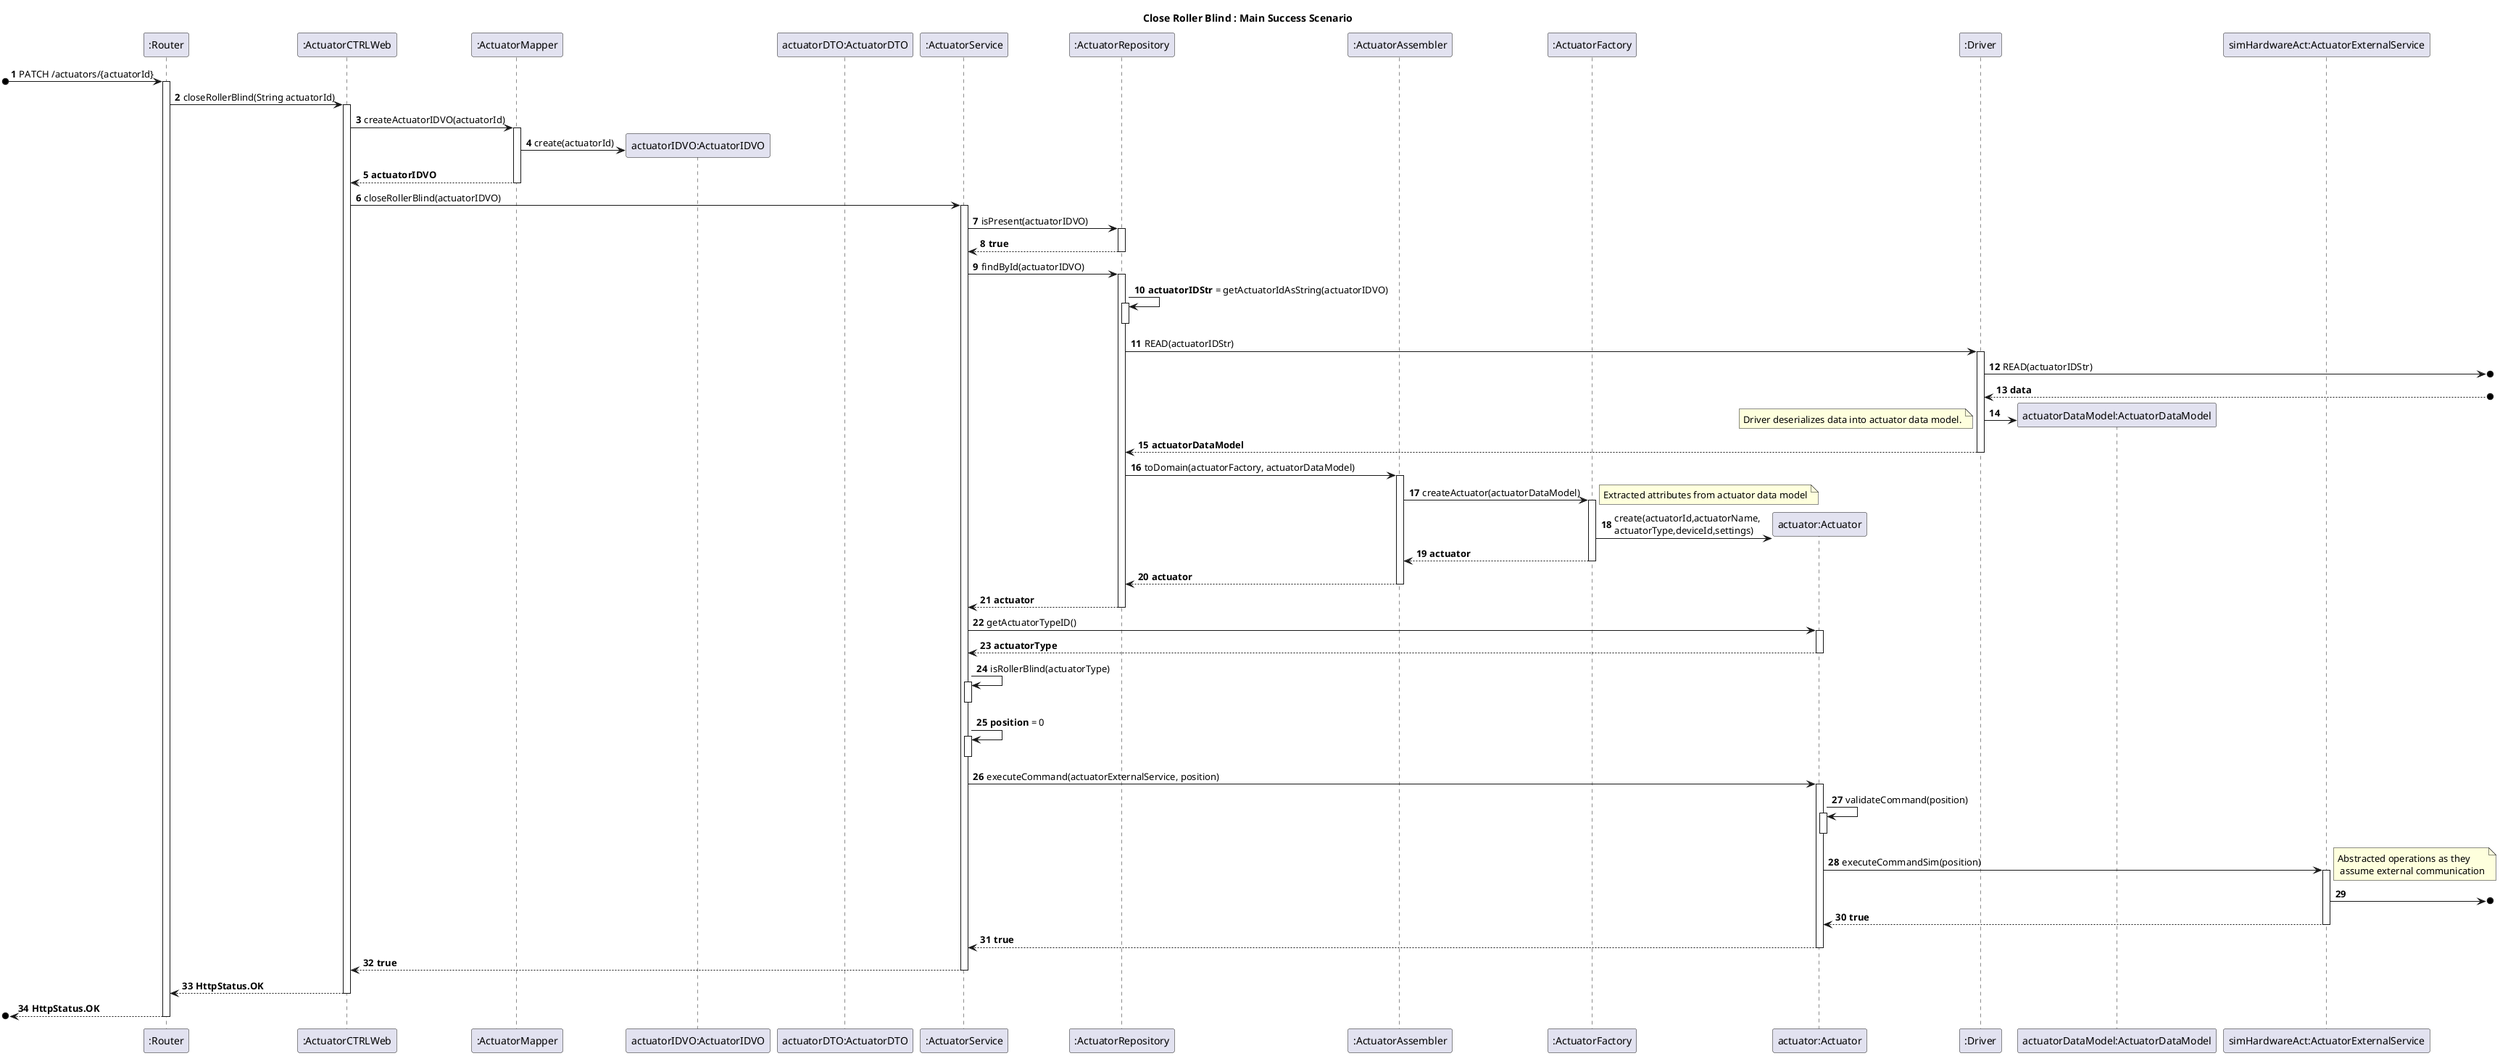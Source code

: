 @startuml

title Close Roller Blind : Main Success Scenario
autonumber

participant ":Router" as R
participant ":ActuatorCTRLWeb" as ACW
participant ":ActuatorMapper" as AM
participant "actuatorIDVO:ActuatorIDVO" as AID
participant "actuatorDTO:ActuatorDTO" as AD
participant ":ActuatorService" as AS
participant ":ActuatorRepository" as AR
participant ":ActuatorAssembler" as AA
participant ":ActuatorFactory" as AF
participant "actuator:Actuator" as A
participant ":Driver" as D
participant "actuatorDataModel:ActuatorDataModel" as ADT
participant "simHardwareAct:ActuatorExternalService" as AES

[o-> R : PATCH /actuators/{actuatorId}
activate R

R -> ACW : closeRollerBlind(String actuatorId)
activate ACW

ACW -> AM : createActuatorIDVO(actuatorId)
activate AM

AM -> AID** : create(actuatorId)

AM --> ACW : **actuatorIDVO**
deactivate AM

ACW -> AS : closeRollerBlind(actuatorIDVO)
activate AS

AS -> AR : isPresent(actuatorIDVO)
activate AR

AR --> AS : **true**
deactivate AR

AS -> AR : findById(actuatorIDVO)
activate AR

AR -> AR : **actuatorIDStr** = getActuatorIdAsString(actuatorIDVO)
activate AR
deactivate AR

AR -> D : READ(actuatorIDStr)
activate D

D ->o] : READ(actuatorIDStr)

D <--o] : **data**
D -> ADT** :

note left : Driver deserializes data into actuator data model.

D --> AR : **actuatorDataModel**
deactivate D

AR -> AA : toDomain(actuatorFactory, actuatorDataModel)
activate AA


AA -> AF : createActuator(actuatorDataModel)
activate AF

note right: Extracted attributes from actuator data model
AF -> A** : create(actuatorId,actuatorName,\nactuatorType,deviceId,settings)
AF--> AA : **actuator**
deactivate AF

AA --> AR : **actuator**
deactivate AA

AR --> AS : **actuator**
deactivate AR

AS -> A : getActuatorTypeID()
activate A

A --> AS : **actuatorType**
deactivate A

AS -> AS : isRollerBlind(actuatorType)
activate AS
deactivate AS

AS -> AS : **position** = 0
activate AS
deactivate AS

AS -> A : executeCommand(actuatorExternalService, position)
activate A

A -> A: validateCommand(position)
activate A
deactivate A

A -> AES : executeCommandSim(position)
activate AES

note right: Abstracted operations as they\n assume external communication
AES ->o] :

AES --> A : **true**
deactivate AES

A --> AS : **true**
deactivate A

AS --> ACW : **true**
deactivate AS

ACW --> R : **HttpStatus.OK**
deactivate ACW

[o<-- R : **HttpStatus.OK**
deactivate R

@enduml